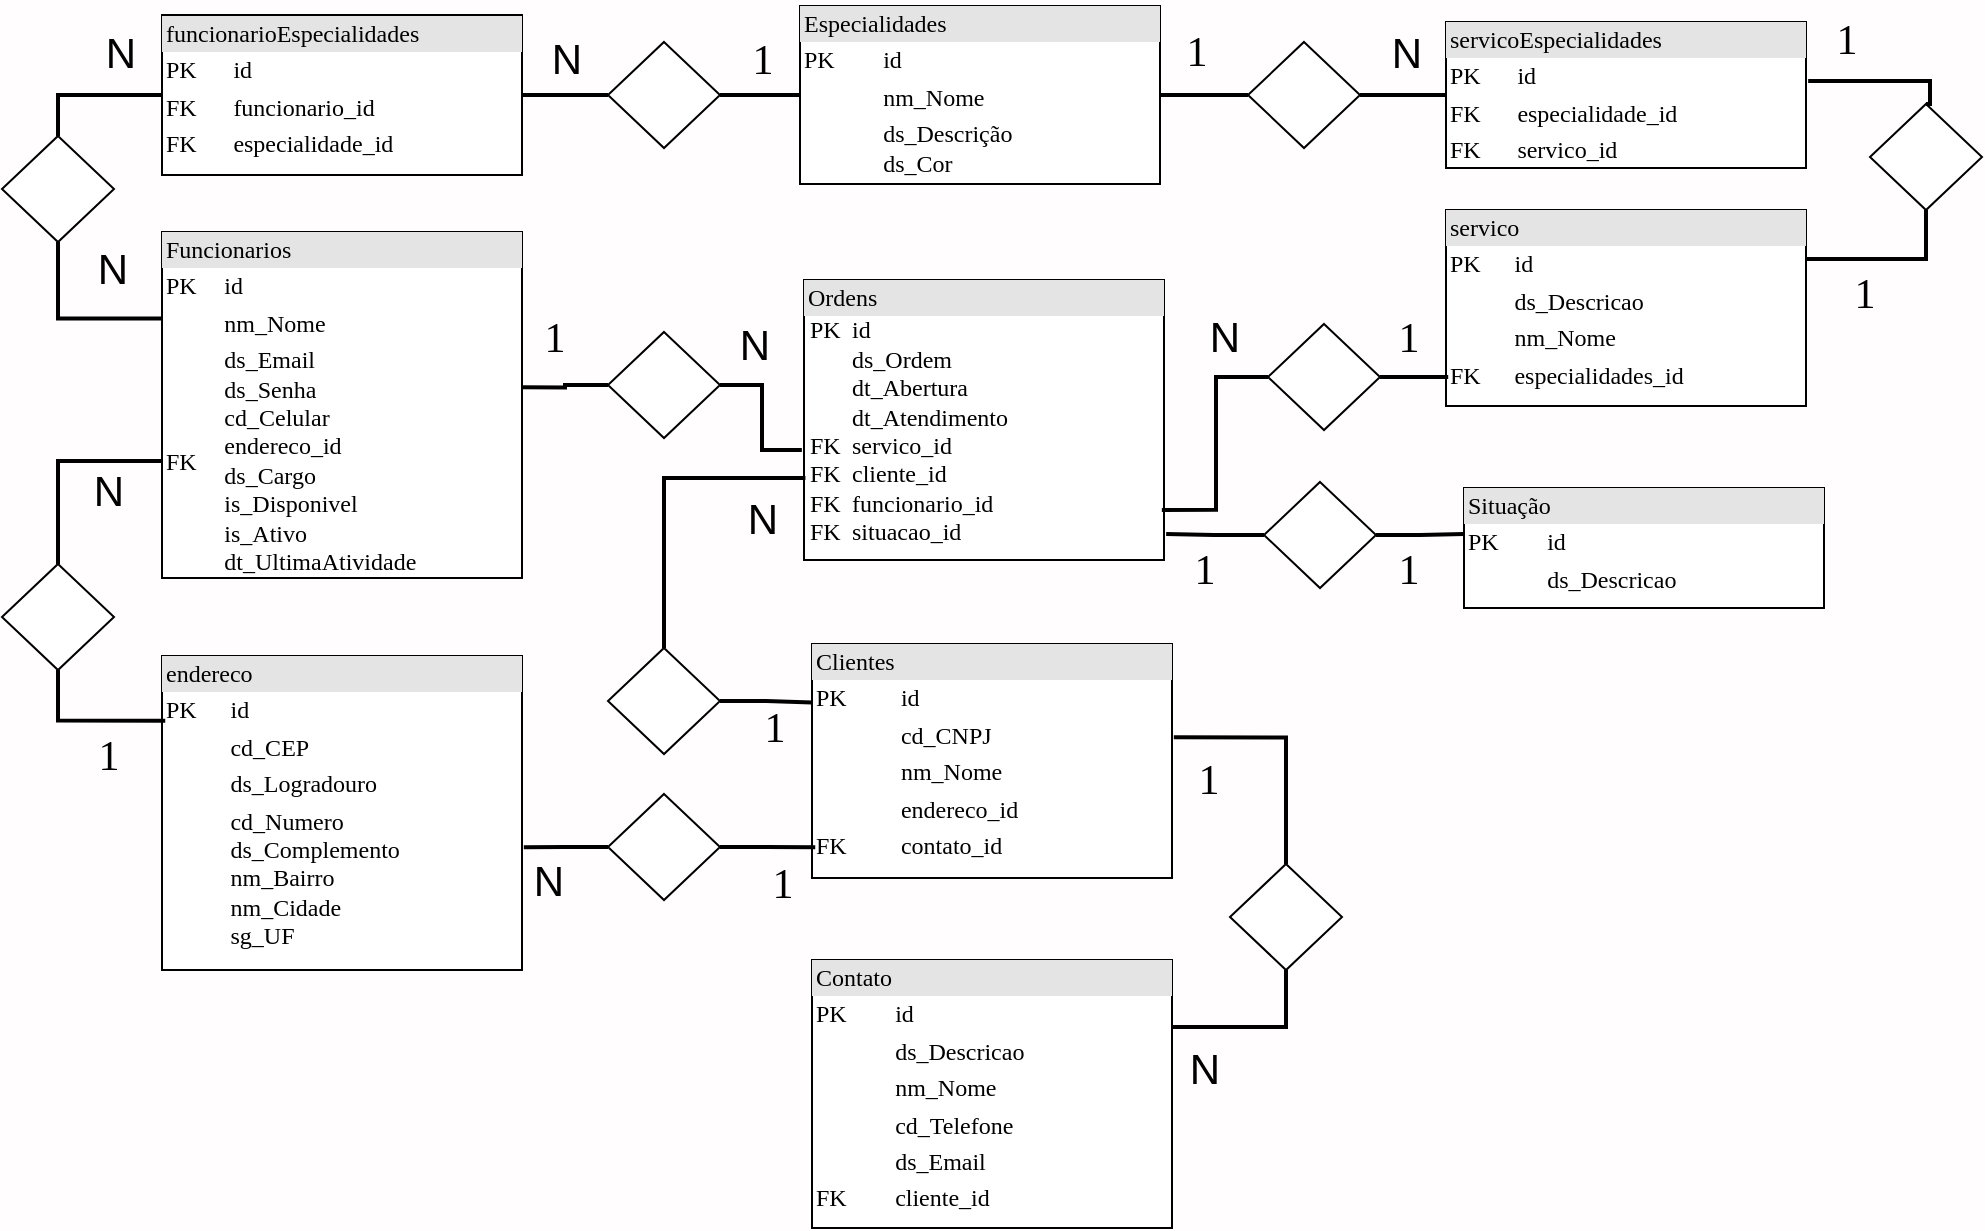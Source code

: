<mxfile version="24.7.16">
  <diagram name="Página-1" id="74GLTB2vqmmj7NhmQDI3">
    <mxGraphModel dx="1732" dy="573" grid="0" gridSize="10" guides="1" tooltips="1" connect="1" arrows="1" fold="1" page="0" pageScale="1" pageWidth="827" pageHeight="1169" background="#FFFDFE" math="0" shadow="0">
      <root>
        <mxCell id="0" />
        <mxCell id="1" parent="0" />
        <mxCell id="-mUKGB88UWc1St8DoL5Q-1" value="&lt;div style=&quot;box-sizing:border-box;width:100%;background:#e4e4e4;padding:2px;&quot;&gt;Funcionarios&lt;/div&gt;&lt;table style=&quot;width:100%;font-size:1em;&quot; cellpadding=&quot;2&quot; cellspacing=&quot;0&quot;&gt;&lt;tbody&gt;&lt;tr&gt;&lt;td&gt;PK&lt;/td&gt;&lt;td&gt;id&lt;br&gt;&lt;/td&gt;&lt;/tr&gt;&lt;tr&gt;&lt;td&gt;&lt;br&gt;&lt;/td&gt;&lt;td&gt;nm_Nome&lt;/td&gt;&lt;/tr&gt;&lt;tr&gt;&lt;td&gt;FK&lt;br&gt;&lt;br&gt;&lt;/td&gt;&lt;td&gt;ds_Email&lt;br&gt;ds_Senha&lt;br&gt;cd_Celular&lt;br&gt;endereco_id&lt;br&gt;ds_Cargo&lt;br&gt;is_Disponivel&lt;br&gt;is_Ativo&lt;br&gt;dt_UltimaAtividade&lt;br&gt;&lt;br&gt;&lt;/td&gt;&lt;/tr&gt;&lt;/tbody&gt;&lt;/table&gt;" style="verticalAlign=top;align=left;overflow=fill;html=1;rounded=0;shadow=0;comic=0;labelBackgroundColor=none;strokeWidth=1;fontFamily=Verdana;fontSize=12" parent="1" vertex="1">
          <mxGeometry x="-100" y="136" width="180" height="173" as="geometry" />
        </mxCell>
        <mxCell id="-mUKGB88UWc1St8DoL5Q-2" value="&lt;div style=&quot;box-sizing: border-box ; width: 100% ; background: #e4e4e4 ; padding: 2px&quot;&gt;Especialidades&lt;/div&gt;&lt;table style=&quot;width: 100% ; font-size: 1em&quot; cellpadding=&quot;2&quot; cellspacing=&quot;0&quot;&gt;&lt;tbody&gt;&lt;tr&gt;&lt;td&gt;PK&lt;/td&gt;&lt;td&gt;id&lt;/td&gt;&lt;/tr&gt;&lt;tr&gt;&lt;td&gt;&lt;br&gt;&lt;/td&gt;&lt;td&gt;nm_Nome&lt;/td&gt;&lt;/tr&gt;&lt;tr&gt;&lt;td&gt;&lt;/td&gt;&lt;td&gt;ds_Descrição&lt;br&gt;ds_Cor&lt;/td&gt;&lt;/tr&gt;&lt;tr&gt;&lt;td&gt;&lt;/td&gt;&lt;td&gt;&lt;br&gt;&lt;/td&gt;&lt;/tr&gt;&lt;/tbody&gt;&lt;/table&gt;" style="verticalAlign=top;align=left;overflow=fill;html=1;rounded=0;shadow=0;comic=0;labelBackgroundColor=none;strokeWidth=1;fontFamily=Verdana;fontSize=12" parent="1" vertex="1">
          <mxGeometry x="219" y="23" width="180" height="89" as="geometry" />
        </mxCell>
        <mxCell id="-mUKGB88UWc1St8DoL5Q-3" value="&lt;div style=&quot;box-sizing: border-box ; width: 100% ; background: #e4e4e4 ; padding: 2px&quot;&gt;Clientes&lt;/div&gt;&lt;table style=&quot;width: 100% ; font-size: 1em&quot; cellpadding=&quot;2&quot; cellspacing=&quot;0&quot;&gt;&lt;tbody&gt;&lt;tr&gt;&lt;td&gt;PK&lt;/td&gt;&lt;td&gt;id&lt;/td&gt;&lt;/tr&gt;&lt;tr&gt;&lt;td&gt;&lt;br&gt;&lt;/td&gt;&lt;td&gt;cd_CNPJ&lt;/td&gt;&lt;/tr&gt;&lt;tr&gt;&lt;td&gt;&lt;/td&gt;&lt;td&gt;nm_Nome&lt;/td&gt;&lt;/tr&gt;&lt;tr&gt;&lt;td&gt;&lt;br&gt;&lt;/td&gt;&lt;td&gt;endereco_id&lt;/td&gt;&lt;/tr&gt;&lt;tr&gt;&lt;td&gt;FK&lt;/td&gt;&lt;td&gt;contato_id&lt;/td&gt;&lt;/tr&gt;&lt;/tbody&gt;&lt;/table&gt;" style="verticalAlign=top;align=left;overflow=fill;html=1;rounded=0;shadow=0;comic=0;labelBackgroundColor=none;strokeWidth=1;fontFamily=Verdana;fontSize=12" parent="1" vertex="1">
          <mxGeometry x="225" y="342" width="180" height="117" as="geometry" />
        </mxCell>
        <mxCell id="-mUKGB88UWc1St8DoL5Q-6" value="&lt;div style=&quot;box-sizing:border-box;width:100%;background:#e4e4e4;padding:2px;&quot;&gt;Situação&lt;/div&gt;&lt;table style=&quot;width:100%;font-size:1em;&quot; cellpadding=&quot;2&quot; cellspacing=&quot;0&quot;&gt;&lt;tbody&gt;&lt;tr&gt;&lt;td&gt;PK&lt;/td&gt;&lt;td&gt;id&lt;/td&gt;&lt;/tr&gt;&lt;tr&gt;&lt;td&gt;&lt;br&gt;&lt;/td&gt;&lt;td&gt;ds_Descricao&lt;/td&gt;&lt;/tr&gt;&lt;tr&gt;&lt;td&gt;&lt;/td&gt;&lt;td&gt;&lt;br&gt;&lt;/td&gt;&lt;/tr&gt;&lt;/tbody&gt;&lt;/table&gt;" style="verticalAlign=top;align=left;overflow=fill;html=1;rounded=0;shadow=0;comic=0;labelBackgroundColor=none;strokeWidth=1;fontFamily=Verdana;fontSize=12" parent="1" vertex="1">
          <mxGeometry x="551" y="264" width="180" height="60" as="geometry" />
        </mxCell>
        <mxCell id="-mUKGB88UWc1St8DoL5Q-8" value="&lt;div style=&quot;box-sizing:border-box;width:100%;background:#e4e4e4;padding:2px;&quot;&gt;servico&lt;/div&gt;&lt;table style=&quot;width:100%;font-size:1em;&quot; cellpadding=&quot;2&quot; cellspacing=&quot;0&quot;&gt;&lt;tbody&gt;&lt;tr&gt;&lt;td&gt;PK&lt;/td&gt;&lt;td&gt;id&lt;/td&gt;&lt;/tr&gt;&lt;tr&gt;&lt;td&gt;&lt;br&gt;&lt;/td&gt;&lt;td&gt;ds_Descricao&lt;/td&gt;&lt;/tr&gt;&lt;tr&gt;&lt;td&gt;&lt;br&gt;&lt;/td&gt;&lt;td&gt;nm_Nome&lt;/td&gt;&lt;/tr&gt;&lt;tr&gt;&lt;td&gt;FK&lt;/td&gt;&lt;td&gt;especialidades_id&lt;/td&gt;&lt;/tr&gt;&lt;tr&gt;&lt;td&gt;&lt;/td&gt;&lt;td&gt;&lt;br&gt;&lt;/td&gt;&lt;/tr&gt;&lt;/tbody&gt;&lt;/table&gt;" style="verticalAlign=top;align=left;overflow=fill;html=1;rounded=0;shadow=0;comic=0;labelBackgroundColor=none;strokeWidth=1;fontFamily=Verdana;fontSize=12" parent="1" vertex="1">
          <mxGeometry x="542" y="125" width="180" height="98" as="geometry" />
        </mxCell>
        <mxCell id="-mUKGB88UWc1St8DoL5Q-9" style="edgeStyle=orthogonalEdgeStyle;rounded=0;orthogonalLoop=1;jettySize=auto;html=1;exitX=0.5;exitY=1;exitDx=0;exitDy=0;" parent="1" source="-mUKGB88UWc1St8DoL5Q-8" target="-mUKGB88UWc1St8DoL5Q-8" edge="1">
          <mxGeometry relative="1" as="geometry" />
        </mxCell>
        <mxCell id="-mUKGB88UWc1St8DoL5Q-11" value="&lt;div style=&quot;box-sizing:border-box;width:100%;background:#e4e4e4;padding:2px;&quot;&gt;funcionarioEspecialidades&lt;/div&gt;&lt;table style=&quot;width:100%;font-size:1em;&quot; cellpadding=&quot;2&quot; cellspacing=&quot;0&quot;&gt;&lt;tbody&gt;&lt;tr&gt;&lt;td&gt;PK&lt;/td&gt;&lt;td&gt;id&lt;/td&gt;&lt;/tr&gt;&lt;tr&gt;&lt;td&gt;FK&lt;/td&gt;&lt;td&gt;funcionario_id&lt;/td&gt;&lt;/tr&gt;&lt;tr&gt;&lt;td&gt;FK&lt;/td&gt;&lt;td&gt;especialidade_id&lt;/td&gt;&lt;/tr&gt;&lt;/tbody&gt;&lt;/table&gt;" style="verticalAlign=top;align=left;overflow=fill;html=1;rounded=0;shadow=0;comic=0;labelBackgroundColor=none;strokeWidth=1;fontFamily=Verdana;fontSize=12" parent="1" vertex="1">
          <mxGeometry x="-100" y="27.5" width="180" height="80" as="geometry" />
        </mxCell>
        <mxCell id="-mUKGB88UWc1St8DoL5Q-14" value="&lt;div style=&quot;box-sizing:border-box;width:100%;background:#e4e4e4;padding:2px;&quot;&gt;servicoEspecialidades&lt;/div&gt;&lt;table style=&quot;width:100%;font-size:1em;&quot; cellpadding=&quot;2&quot; cellspacing=&quot;0&quot;&gt;&lt;tbody&gt;&lt;tr&gt;&lt;td&gt;PK&lt;/td&gt;&lt;td&gt;id&lt;/td&gt;&lt;/tr&gt;&lt;tr&gt;&lt;td&gt;FK&lt;/td&gt;&lt;td&gt;especialidade_id&lt;/td&gt;&lt;/tr&gt;&lt;tr&gt;&lt;td&gt;FK&lt;/td&gt;&lt;td&gt;servico_id&lt;/td&gt;&lt;/tr&gt;&lt;/tbody&gt;&lt;/table&gt;" style="verticalAlign=top;align=left;overflow=fill;html=1;rounded=0;shadow=0;comic=0;labelBackgroundColor=none;strokeWidth=1;fontFamily=Verdana;fontSize=12" parent="1" vertex="1">
          <mxGeometry x="542" y="31" width="180" height="73" as="geometry" />
        </mxCell>
        <mxCell id="-mUKGB88UWc1St8DoL5Q-19" value="&lt;div style=&quot;box-sizing:border-box;width:100%;background:#e4e4e4;padding:2px;&quot;&gt;endereco&lt;/div&gt;&lt;table style=&quot;width:100%;font-size:1em;&quot; cellpadding=&quot;2&quot; cellspacing=&quot;0&quot;&gt;&lt;tbody&gt;&lt;tr&gt;&lt;td&gt;PK&lt;/td&gt;&lt;td&gt;id&lt;/td&gt;&lt;/tr&gt;&lt;tr&gt;&lt;td&gt;&lt;br&gt;&lt;/td&gt;&lt;td&gt;cd_CEP&lt;/td&gt;&lt;/tr&gt;&lt;tr&gt;&lt;td&gt;&lt;br&gt;&lt;/td&gt;&lt;td&gt;ds_Logradouro&lt;/td&gt;&lt;/tr&gt;&lt;tr&gt;&lt;td&gt;&lt;br&gt;&lt;/td&gt;&lt;td&gt;cd_Numero&lt;br&gt;ds_Complemento&lt;br&gt;nm_Bairro&lt;br&gt;nm_Cidade&lt;br&gt;sg_UF&lt;/td&gt;&lt;/tr&gt;&lt;tr&gt;&lt;td&gt;&lt;/td&gt;&lt;td&gt;&lt;br&gt;&lt;/td&gt;&lt;/tr&gt;&lt;/tbody&gt;&lt;/table&gt;" style="verticalAlign=top;align=left;overflow=fill;html=1;rounded=0;shadow=0;comic=0;labelBackgroundColor=none;strokeWidth=1;fontFamily=Verdana;fontSize=12" parent="1" vertex="1">
          <mxGeometry x="-100" y="348" width="180" height="157" as="geometry" />
        </mxCell>
        <mxCell id="-mUKGB88UWc1St8DoL5Q-21" value="&lt;div style=&quot;box-sizing:border-box;width:100%;background:#e4e4e4;padding:2px;&quot;&gt;Ordens&lt;/div&gt;&amp;nbsp;PK&lt;span style=&quot;white-space: pre;&quot;&gt;&#x9;&lt;/span&gt;id&lt;div&gt;&lt;span style=&quot;background-color: initial; white-space-collapse: preserve;&quot;&gt;&#x9;&lt;/span&gt;&lt;span style=&quot;background-color: initial;&quot;&gt;ds_Ordem&lt;/span&gt;&lt;br&gt;&lt;/div&gt;&lt;div&gt;&lt;span style=&quot;white-space: pre;&quot;&gt;&#x9;&lt;/span&gt;dt_Abertura&lt;br&gt;&lt;/div&gt;&lt;div&gt;&lt;span style=&quot;white-space: pre;&quot;&gt;&#x9;&lt;/span&gt;dt_Atendimento&lt;/div&gt;&lt;div&gt;&lt;div&gt;&amp;nbsp;FK&lt;span style=&quot;white-space-collapse: preserve;&quot;&gt;&#x9;&lt;/span&gt;servico_id&lt;/div&gt;&lt;div&gt;&amp;nbsp;FK&lt;span style=&quot;white-space-collapse: preserve;&quot;&gt;&#x9;&lt;/span&gt;cliente_id&lt;br&gt;&lt;/div&gt;&lt;div&gt;&amp;nbsp;FK&lt;span style=&quot;white-space-collapse: preserve;&quot;&gt;&#x9;&lt;/span&gt;funcionario_id&lt;/div&gt;&lt;div&gt;&amp;nbsp;FK&lt;span style=&quot;white-space-collapse: preserve;&quot;&gt;&#x9;&lt;/span&gt;situacao_id&lt;/div&gt;&lt;div&gt;&lt;br&gt;&lt;/div&gt;&lt;table style=&quot;width:100%;font-size:1em;&quot; cellpadding=&quot;2&quot; cellspacing=&quot;0&quot;&gt;&lt;tbody&gt;&lt;/tbody&gt;&lt;/table&gt;&lt;/div&gt;" style="verticalAlign=top;align=left;overflow=fill;html=1;rounded=0;shadow=0;comic=0;labelBackgroundColor=none;strokeWidth=1;fontFamily=Verdana;fontSize=12" parent="1" vertex="1">
          <mxGeometry x="221" y="160" width="180" height="140" as="geometry" />
        </mxCell>
        <mxCell id="-mUKGB88UWc1St8DoL5Q-44" style="edgeStyle=none;shape=connector;curved=1;rounded=0;orthogonalLoop=1;jettySize=auto;html=1;exitX=0;exitY=0.5;exitDx=0;exitDy=0;entryX=1;entryY=0.5;entryDx=0;entryDy=0;strokeColor=default;strokeWidth=2;align=center;verticalAlign=middle;fontFamily=Architects Daughter;fontSource=https%3A%2F%2Ffonts.googleapis.com%2Fcss%3Ffamily%3DArchitects%2BDaughter;fontSize=16;fontColor=default;labelBackgroundColor=default;endArrow=none;flowAnimation=0;sourcePerimeterSpacing=8;targetPerimeterSpacing=8;endFill=0;" parent="1" source="-mUKGB88UWc1St8DoL5Q-24" target="-mUKGB88UWc1St8DoL5Q-11" edge="1">
          <mxGeometry relative="1" as="geometry" />
        </mxCell>
        <mxCell id="-mUKGB88UWc1St8DoL5Q-24" value="" style="rhombus;whiteSpace=wrap;html=1;fontFamily=Architects Daughter;fontSource=https%3A%2F%2Ffonts.googleapis.com%2Fcss%3Ffamily%3DArchitects%2BDaughter;" parent="1" vertex="1">
          <mxGeometry x="123" y="41" width="56" height="53" as="geometry" />
        </mxCell>
        <mxCell id="-mUKGB88UWc1St8DoL5Q-32" value="&lt;font face=&quot;Helvetica&quot; style=&quot;font-size: 21px;&quot;&gt;N&lt;/font&gt;" style="text;html=1;align=center;verticalAlign=middle;resizable=0;points=[];autosize=1;strokeColor=none;fillColor=none;fontSize=21;fontFamily=Architects Daughter;fontSource=https%3A%2F%2Ffonts.googleapis.com%2Fcss%3Ffamily%3DArchitects%2BDaughter;" parent="1" vertex="1">
          <mxGeometry x="85" y="31" width="33" height="38" as="geometry" />
        </mxCell>
        <mxCell id="-mUKGB88UWc1St8DoL5Q-40" style="edgeStyle=none;curved=1;rounded=0;orthogonalLoop=1;jettySize=auto;html=1;fontFamily=Architects Daughter;fontSource=https%3A%2F%2Ffonts.googleapis.com%2Fcss%3Ffamily%3DArchitects%2BDaughter;fontSize=16;endArrow=none;sourcePerimeterSpacing=8;targetPerimeterSpacing=8;entryX=0;entryY=0.5;entryDx=0;entryDy=0;strokeWidth=2;flowAnimation=0;exitX=1;exitY=0.5;exitDx=0;exitDy=0;endFill=0;" parent="1" source="-mUKGB88UWc1St8DoL5Q-24" target="-mUKGB88UWc1St8DoL5Q-2" edge="1">
          <mxGeometry relative="1" as="geometry">
            <mxPoint x="219" y="76" as="targetPoint" />
          </mxGeometry>
        </mxCell>
        <mxCell id="-mUKGB88UWc1St8DoL5Q-46" style="edgeStyle=none;shape=connector;curved=1;rounded=0;orthogonalLoop=1;jettySize=auto;html=1;exitX=0;exitY=0.5;exitDx=0;exitDy=0;entryX=1;entryY=0.5;entryDx=0;entryDy=0;strokeColor=default;strokeWidth=2;align=center;verticalAlign=middle;fontFamily=Architects Daughter;fontSource=https%3A%2F%2Ffonts.googleapis.com%2Fcss%3Ffamily%3DArchitects%2BDaughter;fontSize=16;fontColor=default;labelBackgroundColor=default;endArrow=none;flowAnimation=0;sourcePerimeterSpacing=8;targetPerimeterSpacing=8;endFill=0;" parent="1" source="-mUKGB88UWc1St8DoL5Q-45" target="-mUKGB88UWc1St8DoL5Q-2" edge="1">
          <mxGeometry relative="1" as="geometry" />
        </mxCell>
        <mxCell id="-mUKGB88UWc1St8DoL5Q-47" style="edgeStyle=none;shape=connector;curved=1;rounded=0;orthogonalLoop=1;jettySize=auto;html=1;exitX=1;exitY=0.5;exitDx=0;exitDy=0;entryX=0;entryY=0.5;entryDx=0;entryDy=0;strokeColor=default;strokeWidth=2;align=center;verticalAlign=middle;fontFamily=Architects Daughter;fontSource=https%3A%2F%2Ffonts.googleapis.com%2Fcss%3Ffamily%3DArchitects%2BDaughter;fontSize=16;fontColor=default;labelBackgroundColor=default;endArrow=none;flowAnimation=0;sourcePerimeterSpacing=8;targetPerimeterSpacing=8;startSize=14;endSize=14;endFill=0;" parent="1" source="-mUKGB88UWc1St8DoL5Q-45" target="-mUKGB88UWc1St8DoL5Q-14" edge="1">
          <mxGeometry relative="1" as="geometry" />
        </mxCell>
        <mxCell id="-mUKGB88UWc1St8DoL5Q-45" value="" style="rhombus;whiteSpace=wrap;html=1;fontFamily=Architects Daughter;fontSource=https%3A%2F%2Ffonts.googleapis.com%2Fcss%3Ffamily%3DArchitects%2BDaughter;" parent="1" vertex="1">
          <mxGeometry x="443" y="41" width="56" height="53" as="geometry" />
        </mxCell>
        <mxCell id="-mUKGB88UWc1St8DoL5Q-50" style="edgeStyle=orthogonalEdgeStyle;shape=connector;rounded=0;orthogonalLoop=1;jettySize=auto;html=1;strokeColor=default;strokeWidth=2;align=center;verticalAlign=middle;fontFamily=Architects Daughter;fontSource=https%3A%2F%2Ffonts.googleapis.com%2Fcss%3Ffamily%3DArchitects%2BDaughter;fontSize=16;fontColor=default;labelBackgroundColor=default;endArrow=none;endFill=0;flowAnimation=0;sourcePerimeterSpacing=8;targetPerimeterSpacing=8;entryX=0;entryY=0.5;entryDx=0;entryDy=0;exitX=0.5;exitY=0;exitDx=0;exitDy=0;" parent="1" source="-mUKGB88UWc1St8DoL5Q-49" target="-mUKGB88UWc1St8DoL5Q-11" edge="1">
          <mxGeometry relative="1" as="geometry">
            <mxPoint x="-134" y="48" as="targetPoint" />
          </mxGeometry>
        </mxCell>
        <mxCell id="-mUKGB88UWc1St8DoL5Q-52" style="edgeStyle=orthogonalEdgeStyle;shape=connector;rounded=0;orthogonalLoop=1;jettySize=auto;html=1;exitX=0.5;exitY=1;exitDx=0;exitDy=0;entryX=0;entryY=0.25;entryDx=0;entryDy=0;strokeColor=default;strokeWidth=2;align=center;verticalAlign=middle;fontFamily=Architects Daughter;fontSource=https%3A%2F%2Ffonts.googleapis.com%2Fcss%3Ffamily%3DArchitects%2BDaughter;fontSize=16;fontColor=default;labelBackgroundColor=default;endArrow=none;endFill=0;flowAnimation=0;sourcePerimeterSpacing=8;targetPerimeterSpacing=8;" parent="1" source="-mUKGB88UWc1St8DoL5Q-49" target="-mUKGB88UWc1St8DoL5Q-1" edge="1">
          <mxGeometry relative="1" as="geometry" />
        </mxCell>
        <mxCell id="-mUKGB88UWc1St8DoL5Q-49" value="" style="rhombus;whiteSpace=wrap;html=1;fontFamily=Architects Daughter;fontSource=https%3A%2F%2Ffonts.googleapis.com%2Fcss%3Ffamily%3DArchitects%2BDaughter;" parent="1" vertex="1">
          <mxGeometry x="-180" y="88" width="56" height="53" as="geometry" />
        </mxCell>
        <mxCell id="-mUKGB88UWc1St8DoL5Q-53" value="&lt;font face=&quot;Helvetica&quot; style=&quot;font-size: 21px;&quot;&gt;N&lt;/font&gt;" style="text;html=1;align=center;verticalAlign=middle;resizable=0;points=[];autosize=1;strokeColor=none;fillColor=none;fontSize=21;fontFamily=Architects Daughter;fontSource=https%3A%2F%2Ffonts.googleapis.com%2Fcss%3Ffamily%3DArchitects%2BDaughter;" parent="1" vertex="1">
          <mxGeometry x="-138" y="27.5" width="33" height="38" as="geometry" />
        </mxCell>
        <mxCell id="-mUKGB88UWc1St8DoL5Q-54" value="&lt;font face=&quot;Helvetica&quot; style=&quot;font-size: 21px;&quot;&gt;N&lt;/font&gt;" style="text;html=1;align=center;verticalAlign=middle;resizable=0;points=[];autosize=1;strokeColor=none;fillColor=none;fontSize=21;fontFamily=Architects Daughter;fontSource=https%3A%2F%2Ffonts.googleapis.com%2Fcss%3Ffamily%3DArchitects%2BDaughter;" parent="1" vertex="1">
          <mxGeometry x="-142" y="136" width="33" height="38" as="geometry" />
        </mxCell>
        <mxCell id="-mUKGB88UWc1St8DoL5Q-55" value="&lt;font face=&quot;Verdana&quot;&gt;1&lt;/font&gt;" style="text;html=1;align=center;verticalAlign=middle;resizable=0;points=[];autosize=1;strokeColor=none;fillColor=none;fontSize=21;fontFamily=Architects Daughter;fontSource=https%3A%2F%2Ffonts.googleapis.com%2Fcss%3Ffamily%3DArchitects%2BDaughter;" parent="1" vertex="1">
          <mxGeometry x="184" y="30" width="31" height="39" as="geometry" />
        </mxCell>
        <mxCell id="-mUKGB88UWc1St8DoL5Q-57" value="" style="rhombus;whiteSpace=wrap;html=1;fontFamily=Architects Daughter;fontSource=https%3A%2F%2Ffonts.googleapis.com%2Fcss%3Ffamily%3DArchitects%2BDaughter;" parent="1" vertex="1">
          <mxGeometry x="123" y="186" width="56" height="53" as="geometry" />
        </mxCell>
        <mxCell id="-mUKGB88UWc1St8DoL5Q-60" value="&lt;font face=&quot;Helvetica&quot; style=&quot;font-size: 21px;&quot;&gt;N&lt;/font&gt;" style="text;html=1;align=center;verticalAlign=middle;resizable=0;points=[];autosize=1;strokeColor=none;fillColor=none;fontSize=21;fontFamily=Architects Daughter;fontSource=https%3A%2F%2Ffonts.googleapis.com%2Fcss%3Ffamily%3DArchitects%2BDaughter;" parent="1" vertex="1">
          <mxGeometry x="179" y="174" width="33" height="38" as="geometry" />
        </mxCell>
        <mxCell id="-mUKGB88UWc1St8DoL5Q-61" value="&lt;font face=&quot;Verdana&quot;&gt;1&lt;/font&gt;" style="text;html=1;align=center;verticalAlign=middle;resizable=0;points=[];autosize=1;strokeColor=none;fillColor=none;fontSize=21;fontFamily=Architects Daughter;fontSource=https%3A%2F%2Ffonts.googleapis.com%2Fcss%3Ffamily%3DArchitects%2BDaughter;" parent="1" vertex="1">
          <mxGeometry x="80" y="169" width="31" height="39" as="geometry" />
        </mxCell>
        <mxCell id="-mUKGB88UWc1St8DoL5Q-62" value="&lt;font face=&quot;Helvetica&quot; style=&quot;font-size: 21px;&quot;&gt;N&lt;/font&gt;" style="text;html=1;align=center;verticalAlign=middle;resizable=0;points=[];autosize=1;strokeColor=none;fillColor=none;fontSize=21;fontFamily=Architects Daughter;fontSource=https%3A%2F%2Ffonts.googleapis.com%2Fcss%3Ffamily%3DArchitects%2BDaughter;" parent="1" vertex="1">
          <mxGeometry x="505" y="27.5" width="33" height="38" as="geometry" />
        </mxCell>
        <mxCell id="-mUKGB88UWc1St8DoL5Q-63" value="&lt;font face=&quot;Verdana&quot;&gt;1&lt;/font&gt;" style="text;html=1;align=center;verticalAlign=middle;resizable=0;points=[];autosize=1;strokeColor=none;fillColor=none;fontSize=21;fontFamily=Architects Daughter;fontSource=https%3A%2F%2Ffonts.googleapis.com%2Fcss%3Ffamily%3DArchitects%2BDaughter;" parent="1" vertex="1">
          <mxGeometry x="401" y="26.5" width="31" height="39" as="geometry" />
        </mxCell>
        <mxCell id="-mUKGB88UWc1St8DoL5Q-64" value="" style="rhombus;whiteSpace=wrap;html=1;fontFamily=Architects Daughter;fontSource=https%3A%2F%2Ffonts.googleapis.com%2Fcss%3Ffamily%3DArchitects%2BDaughter;" parent="1" vertex="1">
          <mxGeometry x="754" y="72" width="56" height="53" as="geometry" />
        </mxCell>
        <mxCell id="-mUKGB88UWc1St8DoL5Q-65" style="edgeStyle=orthogonalEdgeStyle;shape=connector;rounded=0;orthogonalLoop=1;jettySize=auto;html=1;exitX=0.5;exitY=0;exitDx=0;exitDy=0;entryX=1.006;entryY=0.404;entryDx=0;entryDy=0;entryPerimeter=0;strokeColor=default;strokeWidth=2;align=center;verticalAlign=middle;fontFamily=Architects Daughter;fontSource=https%3A%2F%2Ffonts.googleapis.com%2Fcss%3Ffamily%3DArchitects%2BDaughter;fontSize=16;fontColor=default;labelBackgroundColor=default;endArrow=none;endFill=0;flowAnimation=0;sourcePerimeterSpacing=8;targetPerimeterSpacing=8;" parent="1" source="-mUKGB88UWc1St8DoL5Q-64" target="-mUKGB88UWc1St8DoL5Q-14" edge="1">
          <mxGeometry relative="1" as="geometry">
            <Array as="points">
              <mxPoint x="784" y="61" />
            </Array>
          </mxGeometry>
        </mxCell>
        <mxCell id="-mUKGB88UWc1St8DoL5Q-66" style="edgeStyle=orthogonalEdgeStyle;shape=connector;rounded=0;orthogonalLoop=1;jettySize=auto;html=1;exitX=0.5;exitY=1;exitDx=0;exitDy=0;strokeColor=default;strokeWidth=2;align=center;verticalAlign=middle;fontFamily=Architects Daughter;fontSource=https%3A%2F%2Ffonts.googleapis.com%2Fcss%3Ffamily%3DArchitects%2BDaughter;fontSize=16;fontColor=default;labelBackgroundColor=default;endArrow=none;endFill=0;flowAnimation=0;sourcePerimeterSpacing=8;targetPerimeterSpacing=8;entryX=1;entryY=0.25;entryDx=0;entryDy=0;" parent="1" source="-mUKGB88UWc1St8DoL5Q-64" target="-mUKGB88UWc1St8DoL5Q-8" edge="1">
          <mxGeometry relative="1" as="geometry" />
        </mxCell>
        <mxCell id="-mUKGB88UWc1St8DoL5Q-69" value="&lt;font face=&quot;Verdana&quot;&gt;1&lt;/font&gt;" style="text;html=1;align=center;verticalAlign=middle;resizable=0;points=[];autosize=1;strokeColor=none;fillColor=none;fontSize=21;fontFamily=Architects Daughter;fontSource=https%3A%2F%2Ffonts.googleapis.com%2Fcss%3Ffamily%3DArchitects%2BDaughter;" parent="1" vertex="1">
          <mxGeometry x="726" y="20" width="31" height="39" as="geometry" />
        </mxCell>
        <mxCell id="-mUKGB88UWc1St8DoL5Q-70" value="&lt;font face=&quot;Verdana&quot;&gt;1&lt;/font&gt;" style="text;html=1;align=center;verticalAlign=middle;resizable=0;points=[];autosize=1;strokeColor=none;fillColor=none;fontSize=21;fontFamily=Architects Daughter;fontSource=https%3A%2F%2Ffonts.googleapis.com%2Fcss%3Ffamily%3DArchitects%2BDaughter;" parent="1" vertex="1">
          <mxGeometry x="735" y="147" width="31" height="39" as="geometry" />
        </mxCell>
        <mxCell id="-mUKGB88UWc1St8DoL5Q-71" value="" style="rhombus;whiteSpace=wrap;html=1;fontFamily=Architects Daughter;fontSource=https%3A%2F%2Ffonts.googleapis.com%2Fcss%3Ffamily%3DArchitects%2BDaughter;" parent="1" vertex="1">
          <mxGeometry x="453" y="182" width="56" height="53" as="geometry" />
        </mxCell>
        <mxCell id="-mUKGB88UWc1St8DoL5Q-72" value="" style="rhombus;whiteSpace=wrap;html=1;fontFamily=Architects Daughter;fontSource=https%3A%2F%2Ffonts.googleapis.com%2Fcss%3Ffamily%3DArchitects%2BDaughter;" parent="1" vertex="1">
          <mxGeometry x="451" y="261" width="56" height="53" as="geometry" />
        </mxCell>
        <mxCell id="-mUKGB88UWc1St8DoL5Q-73" style="edgeStyle=orthogonalEdgeStyle;shape=connector;rounded=0;orthogonalLoop=1;jettySize=auto;html=1;exitX=1;exitY=0.5;exitDx=0;exitDy=0;entryX=0;entryY=0.383;entryDx=0;entryDy=0;entryPerimeter=0;strokeColor=default;strokeWidth=2;align=center;verticalAlign=middle;fontFamily=Architects Daughter;fontSource=https%3A%2F%2Ffonts.googleapis.com%2Fcss%3Ffamily%3DArchitects%2BDaughter;fontSize=16;fontColor=default;labelBackgroundColor=default;endArrow=none;endFill=0;flowAnimation=0;sourcePerimeterSpacing=8;targetPerimeterSpacing=8;" parent="1" source="-mUKGB88UWc1St8DoL5Q-72" target="-mUKGB88UWc1St8DoL5Q-6" edge="1">
          <mxGeometry relative="1" as="geometry" />
        </mxCell>
        <mxCell id="-mUKGB88UWc1St8DoL5Q-79" value="&lt;font face=&quot;Verdana&quot;&gt;1&lt;/font&gt;" style="text;html=1;align=center;verticalAlign=middle;resizable=0;points=[];autosize=1;strokeColor=none;fillColor=none;fontSize=21;fontFamily=Architects Daughter;fontSource=https%3A%2F%2Ffonts.googleapis.com%2Fcss%3Ffamily%3DArchitects%2BDaughter;" parent="1" vertex="1">
          <mxGeometry x="507" y="169" width="31" height="39" as="geometry" />
        </mxCell>
        <mxCell id="-mUKGB88UWc1St8DoL5Q-80" value="&lt;font face=&quot;Helvetica&quot; style=&quot;font-size: 21px;&quot;&gt;N&lt;/font&gt;" style="text;html=1;align=center;verticalAlign=middle;resizable=0;points=[];autosize=1;strokeColor=none;fillColor=none;fontSize=21;fontFamily=Architects Daughter;fontSource=https%3A%2F%2Ffonts.googleapis.com%2Fcss%3Ffamily%3DArchitects%2BDaughter;" parent="1" vertex="1">
          <mxGeometry x="414" y="170" width="33" height="38" as="geometry" />
        </mxCell>
        <mxCell id="-mUKGB88UWc1St8DoL5Q-82" value="&lt;font face=&quot;Verdana&quot;&gt;1&lt;/font&gt;" style="text;html=1;align=center;verticalAlign=middle;resizable=0;points=[];autosize=1;strokeColor=none;fillColor=none;fontSize=21;fontFamily=Architects Daughter;fontSource=https%3A%2F%2Ffonts.googleapis.com%2Fcss%3Ffamily%3DArchitects%2BDaughter;" parent="1" vertex="1">
          <mxGeometry x="405" y="285" width="31" height="39" as="geometry" />
        </mxCell>
        <mxCell id="-mUKGB88UWc1St8DoL5Q-83" value="&lt;font face=&quot;Verdana&quot;&gt;1&lt;/font&gt;" style="text;html=1;align=center;verticalAlign=middle;resizable=0;points=[];autosize=1;strokeColor=none;fillColor=none;fontSize=21;fontFamily=Architects Daughter;fontSource=https%3A%2F%2Ffonts.googleapis.com%2Fcss%3Ffamily%3DArchitects%2BDaughter;" parent="1" vertex="1">
          <mxGeometry x="507" y="285" width="31" height="39" as="geometry" />
        </mxCell>
        <mxCell id="-mUKGB88UWc1St8DoL5Q-119" style="edgeStyle=orthogonalEdgeStyle;shape=connector;rounded=0;orthogonalLoop=1;jettySize=auto;html=1;exitX=0.5;exitY=1;exitDx=0;exitDy=0;entryX=1;entryY=0.25;entryDx=0;entryDy=0;strokeColor=default;strokeWidth=2;align=center;verticalAlign=middle;fontFamily=Architects Daughter;fontSource=https%3A%2F%2Ffonts.googleapis.com%2Fcss%3Ffamily%3DArchitects%2BDaughter;fontSize=16;fontColor=default;labelBackgroundColor=default;endArrow=none;endFill=0;flowAnimation=0;sourcePerimeterSpacing=8;targetPerimeterSpacing=8;" parent="1" source="-mUKGB88UWc1St8DoL5Q-84" target="-mUKGB88UWc1St8DoL5Q-116" edge="1">
          <mxGeometry relative="1" as="geometry" />
        </mxCell>
        <mxCell id="-mUKGB88UWc1St8DoL5Q-84" value="" style="rhombus;whiteSpace=wrap;html=1;fontFamily=Architects Daughter;fontSource=https%3A%2F%2Ffonts.googleapis.com%2Fcss%3Ffamily%3DArchitects%2BDaughter;" parent="1" vertex="1">
          <mxGeometry x="434" y="452" width="56" height="53" as="geometry" />
        </mxCell>
        <mxCell id="-mUKGB88UWc1St8DoL5Q-85" value="" style="rhombus;whiteSpace=wrap;html=1;fontFamily=Architects Daughter;fontSource=https%3A%2F%2Ffonts.googleapis.com%2Fcss%3Ffamily%3DArchitects%2BDaughter;" parent="1" vertex="1">
          <mxGeometry x="123" y="417" width="56" height="53" as="geometry" />
        </mxCell>
        <mxCell id="-mUKGB88UWc1St8DoL5Q-96" style="edgeStyle=orthogonalEdgeStyle;shape=connector;rounded=0;orthogonalLoop=1;jettySize=auto;html=1;exitX=1;exitY=0.5;exitDx=0;exitDy=0;entryX=0;entryY=0.25;entryDx=0;entryDy=0;strokeColor=default;strokeWidth=2;align=center;verticalAlign=middle;fontFamily=Architects Daughter;fontSource=https%3A%2F%2Ffonts.googleapis.com%2Fcss%3Ffamily%3DArchitects%2BDaughter;fontSize=16;fontColor=default;labelBackgroundColor=default;endArrow=none;endFill=0;flowAnimation=0;sourcePerimeterSpacing=8;targetPerimeterSpacing=8;" parent="1" source="-mUKGB88UWc1St8DoL5Q-86" target="-mUKGB88UWc1St8DoL5Q-3" edge="1">
          <mxGeometry relative="1" as="geometry" />
        </mxCell>
        <mxCell id="-mUKGB88UWc1St8DoL5Q-86" value="" style="rhombus;whiteSpace=wrap;html=1;fontFamily=Architects Daughter;fontSource=https%3A%2F%2Ffonts.googleapis.com%2Fcss%3Ffamily%3DArchitects%2BDaughter;" parent="1" vertex="1">
          <mxGeometry x="123" y="344" width="56" height="53" as="geometry" />
        </mxCell>
        <mxCell id="-mUKGB88UWc1St8DoL5Q-88" style="edgeStyle=orthogonalEdgeStyle;shape=connector;rounded=0;orthogonalLoop=1;jettySize=auto;html=1;exitX=0.5;exitY=0;exitDx=0;exitDy=0;entryX=1.005;entryY=0.399;entryDx=0;entryDy=0;entryPerimeter=0;strokeColor=default;strokeWidth=2;align=center;verticalAlign=middle;fontFamily=Architects Daughter;fontSource=https%3A%2F%2Ffonts.googleapis.com%2Fcss%3Ffamily%3DArchitects%2BDaughter;fontSize=16;fontColor=default;labelBackgroundColor=default;endArrow=none;endFill=0;flowAnimation=0;sourcePerimeterSpacing=8;targetPerimeterSpacing=8;" parent="1" source="-mUKGB88UWc1St8DoL5Q-84" target="-mUKGB88UWc1St8DoL5Q-3" edge="1">
          <mxGeometry relative="1" as="geometry" />
        </mxCell>
        <mxCell id="-mUKGB88UWc1St8DoL5Q-89" style="edgeStyle=orthogonalEdgeStyle;shape=connector;rounded=0;orthogonalLoop=1;jettySize=auto;html=1;exitX=1;exitY=0.5;exitDx=0;exitDy=0;entryX=0.009;entryY=0.869;entryDx=0;entryDy=0;entryPerimeter=0;strokeColor=default;strokeWidth=2;align=center;verticalAlign=middle;fontFamily=Architects Daughter;fontSource=https%3A%2F%2Ffonts.googleapis.com%2Fcss%3Ffamily%3DArchitects%2BDaughter;fontSize=16;fontColor=default;labelBackgroundColor=default;endArrow=none;endFill=0;flowAnimation=0;sourcePerimeterSpacing=8;targetPerimeterSpacing=8;" parent="1" source="-mUKGB88UWc1St8DoL5Q-85" target="-mUKGB88UWc1St8DoL5Q-3" edge="1">
          <mxGeometry relative="1" as="geometry" />
        </mxCell>
        <mxCell id="-mUKGB88UWc1St8DoL5Q-91" style="edgeStyle=orthogonalEdgeStyle;shape=connector;rounded=0;orthogonalLoop=1;jettySize=auto;html=1;exitX=0;exitY=0.5;exitDx=0;exitDy=0;entryX=1.005;entryY=0.609;entryDx=0;entryDy=0;entryPerimeter=0;strokeColor=default;strokeWidth=2;align=center;verticalAlign=middle;fontFamily=Architects Daughter;fontSource=https%3A%2F%2Ffonts.googleapis.com%2Fcss%3Ffamily%3DArchitects%2BDaughter;fontSize=16;fontColor=default;labelBackgroundColor=default;endArrow=none;endFill=0;flowAnimation=0;sourcePerimeterSpacing=8;targetPerimeterSpacing=8;" parent="1" source="-mUKGB88UWc1St8DoL5Q-85" target="-mUKGB88UWc1St8DoL5Q-19" edge="1">
          <mxGeometry relative="1" as="geometry" />
        </mxCell>
        <mxCell id="-mUKGB88UWc1St8DoL5Q-94" style="edgeStyle=orthogonalEdgeStyle;shape=connector;rounded=0;orthogonalLoop=1;jettySize=auto;html=1;exitX=0.5;exitY=1;exitDx=0;exitDy=0;strokeColor=default;strokeWidth=2;align=center;verticalAlign=middle;fontFamily=Architects Daughter;fontSource=https%3A%2F%2Ffonts.googleapis.com%2Fcss%3Ffamily%3DArchitects%2BDaughter;fontSize=16;fontColor=default;labelBackgroundColor=default;endArrow=none;endFill=0;flowAnimation=0;sourcePerimeterSpacing=8;targetPerimeterSpacing=8;entryX=0.009;entryY=0.206;entryDx=0;entryDy=0;entryPerimeter=0;" parent="1" source="-mUKGB88UWc1St8DoL5Q-92" target="-mUKGB88UWc1St8DoL5Q-19" edge="1">
          <mxGeometry relative="1" as="geometry" />
        </mxCell>
        <mxCell id="-mUKGB88UWc1St8DoL5Q-92" value="" style="rhombus;whiteSpace=wrap;html=1;fontFamily=Architects Daughter;fontSource=https%3A%2F%2Ffonts.googleapis.com%2Fcss%3Ffamily%3DArchitects%2BDaughter;" parent="1" vertex="1">
          <mxGeometry x="-180" y="302" width="56" height="53" as="geometry" />
        </mxCell>
        <mxCell id="-mUKGB88UWc1St8DoL5Q-95" style="edgeStyle=orthogonalEdgeStyle;shape=connector;rounded=0;orthogonalLoop=1;jettySize=auto;html=1;exitX=0.5;exitY=0;exitDx=0;exitDy=0;entryX=0;entryY=0.662;entryDx=0;entryDy=0;entryPerimeter=0;strokeColor=default;strokeWidth=2;align=center;verticalAlign=middle;fontFamily=Architects Daughter;fontSource=https%3A%2F%2Ffonts.googleapis.com%2Fcss%3Ffamily%3DArchitects%2BDaughter;fontSize=16;fontColor=default;labelBackgroundColor=default;endArrow=none;endFill=0;flowAnimation=0;sourcePerimeterSpacing=8;targetPerimeterSpacing=8;" parent="1" source="-mUKGB88UWc1St8DoL5Q-92" target="-mUKGB88UWc1St8DoL5Q-1" edge="1">
          <mxGeometry relative="1" as="geometry" />
        </mxCell>
        <mxCell id="-mUKGB88UWc1St8DoL5Q-97" style="edgeStyle=orthogonalEdgeStyle;shape=connector;rounded=0;orthogonalLoop=1;jettySize=auto;html=1;exitX=0.5;exitY=0;exitDx=0;exitDy=0;entryX=0.004;entryY=0.707;entryDx=0;entryDy=0;entryPerimeter=0;strokeColor=default;strokeWidth=2;align=center;verticalAlign=middle;fontFamily=Architects Daughter;fontSource=https%3A%2F%2Ffonts.googleapis.com%2Fcss%3Ffamily%3DArchitects%2BDaughter;fontSize=16;fontColor=default;labelBackgroundColor=default;endArrow=none;endFill=0;flowAnimation=0;sourcePerimeterSpacing=8;targetPerimeterSpacing=8;" parent="1" source="-mUKGB88UWc1St8DoL5Q-86" target="-mUKGB88UWc1St8DoL5Q-21" edge="1">
          <mxGeometry relative="1" as="geometry" />
        </mxCell>
        <mxCell id="-mUKGB88UWc1St8DoL5Q-99" style="edgeStyle=orthogonalEdgeStyle;shape=connector;rounded=0;orthogonalLoop=1;jettySize=auto;html=1;exitX=0;exitY=0.5;exitDx=0;exitDy=0;entryX=1.006;entryY=0.907;entryDx=0;entryDy=0;entryPerimeter=0;strokeColor=default;strokeWidth=2;align=center;verticalAlign=middle;fontFamily=Architects Daughter;fontSource=https%3A%2F%2Ffonts.googleapis.com%2Fcss%3Ffamily%3DArchitects%2BDaughter;fontSize=16;fontColor=default;labelBackgroundColor=default;endArrow=none;endFill=0;flowAnimation=0;sourcePerimeterSpacing=8;targetPerimeterSpacing=8;" parent="1" source="-mUKGB88UWc1St8DoL5Q-72" target="-mUKGB88UWc1St8DoL5Q-21" edge="1">
          <mxGeometry relative="1" as="geometry" />
        </mxCell>
        <mxCell id="-mUKGB88UWc1St8DoL5Q-101" style="edgeStyle=orthogonalEdgeStyle;shape=connector;rounded=0;orthogonalLoop=1;jettySize=auto;html=1;exitX=0;exitY=0.5;exitDx=0;exitDy=0;strokeColor=default;strokeWidth=2;align=center;verticalAlign=middle;fontFamily=Architects Daughter;fontSource=https%3A%2F%2Ffonts.googleapis.com%2Fcss%3Ffamily%3DArchitects%2BDaughter;fontSize=16;fontColor=default;labelBackgroundColor=default;endArrow=none;endFill=0;flowAnimation=0;sourcePerimeterSpacing=8;targetPerimeterSpacing=8;entryX=0.998;entryY=0.449;entryDx=0;entryDy=0;entryPerimeter=0;" parent="1" source="-mUKGB88UWc1St8DoL5Q-57" target="-mUKGB88UWc1St8DoL5Q-1" edge="1">
          <mxGeometry relative="1" as="geometry">
            <mxPoint x="80" y="216" as="targetPoint" />
          </mxGeometry>
        </mxCell>
        <mxCell id="-mUKGB88UWc1St8DoL5Q-102" style="edgeStyle=orthogonalEdgeStyle;shape=connector;rounded=0;orthogonalLoop=1;jettySize=auto;html=1;exitX=1;exitY=0.5;exitDx=0;exitDy=0;entryX=-0.006;entryY=0.607;entryDx=0;entryDy=0;entryPerimeter=0;strokeColor=default;strokeWidth=2;align=center;verticalAlign=middle;fontFamily=Architects Daughter;fontSource=https%3A%2F%2Ffonts.googleapis.com%2Fcss%3Ffamily%3DArchitects%2BDaughter;fontSize=16;fontColor=default;labelBackgroundColor=default;endArrow=none;endFill=0;flowAnimation=0;sourcePerimeterSpacing=8;targetPerimeterSpacing=8;" parent="1" source="-mUKGB88UWc1St8DoL5Q-57" target="-mUKGB88UWc1St8DoL5Q-21" edge="1">
          <mxGeometry relative="1" as="geometry" />
        </mxCell>
        <mxCell id="-mUKGB88UWc1St8DoL5Q-105" style="edgeStyle=orthogonalEdgeStyle;shape=connector;rounded=0;orthogonalLoop=1;jettySize=auto;html=1;exitX=1;exitY=0.5;exitDx=0;exitDy=0;entryX=0.006;entryY=0.857;entryDx=0;entryDy=0;entryPerimeter=0;strokeColor=default;strokeWidth=2;align=center;verticalAlign=middle;fontFamily=Architects Daughter;fontSource=https%3A%2F%2Ffonts.googleapis.com%2Fcss%3Ffamily%3DArchitects%2BDaughter;fontSize=16;fontColor=default;labelBackgroundColor=default;endArrow=none;endFill=0;flowAnimation=0;sourcePerimeterSpacing=8;targetPerimeterSpacing=8;" parent="1" source="-mUKGB88UWc1St8DoL5Q-71" target="-mUKGB88UWc1St8DoL5Q-8" edge="1">
          <mxGeometry relative="1" as="geometry" />
        </mxCell>
        <mxCell id="-mUKGB88UWc1St8DoL5Q-106" style="edgeStyle=orthogonalEdgeStyle;shape=connector;rounded=0;orthogonalLoop=1;jettySize=auto;html=1;exitX=0;exitY=0.5;exitDx=0;exitDy=0;entryX=0.994;entryY=0.821;entryDx=0;entryDy=0;entryPerimeter=0;strokeColor=default;strokeWidth=2;align=center;verticalAlign=middle;fontFamily=Architects Daughter;fontSource=https%3A%2F%2Ffonts.googleapis.com%2Fcss%3Ffamily%3DArchitects%2BDaughter;fontSize=16;fontColor=default;labelBackgroundColor=default;endArrow=none;endFill=0;flowAnimation=0;sourcePerimeterSpacing=8;targetPerimeterSpacing=8;" parent="1" source="-mUKGB88UWc1St8DoL5Q-71" target="-mUKGB88UWc1St8DoL5Q-21" edge="1">
          <mxGeometry relative="1" as="geometry" />
        </mxCell>
        <mxCell id="-mUKGB88UWc1St8DoL5Q-108" value="&lt;font face=&quot;Verdana&quot;&gt;1&lt;/font&gt;" style="text;html=1;align=center;verticalAlign=middle;resizable=0;points=[];autosize=1;strokeColor=none;fillColor=none;fontSize=21;fontFamily=Architects Daughter;fontSource=https%3A%2F%2Ffonts.googleapis.com%2Fcss%3Ffamily%3DArchitects%2BDaughter;" parent="1" vertex="1">
          <mxGeometry x="407" y="390" width="31" height="39" as="geometry" />
        </mxCell>
        <mxCell id="-mUKGB88UWc1St8DoL5Q-109" value="&lt;font face=&quot;Helvetica&quot; style=&quot;font-size: 21px;&quot;&gt;N&lt;/font&gt;" style="text;html=1;align=center;verticalAlign=middle;resizable=0;points=[];autosize=1;strokeColor=none;fillColor=none;fontSize=21;fontFamily=Architects Daughter;fontSource=https%3A%2F%2Ffonts.googleapis.com%2Fcss%3Ffamily%3DArchitects%2BDaughter;" parent="1" vertex="1">
          <mxGeometry x="404" y="536" width="33" height="38" as="geometry" />
        </mxCell>
        <mxCell id="-mUKGB88UWc1St8DoL5Q-110" value="&lt;font face=&quot;Helvetica&quot; style=&quot;font-size: 21px;&quot;&gt;N&lt;/font&gt;" style="text;html=1;align=center;verticalAlign=middle;resizable=0;points=[];autosize=1;strokeColor=none;fillColor=none;fontSize=21;fontFamily=Architects Daughter;fontSource=https%3A%2F%2Ffonts.googleapis.com%2Fcss%3Ffamily%3DArchitects%2BDaughter;" parent="1" vertex="1">
          <mxGeometry x="76" y="442" width="33" height="38" as="geometry" />
        </mxCell>
        <mxCell id="-mUKGB88UWc1St8DoL5Q-111" value="&lt;span style=&quot;font-family: Verdana;&quot;&gt;1&lt;/span&gt;" style="text;html=1;align=center;verticalAlign=middle;resizable=0;points=[];autosize=1;strokeColor=none;fillColor=none;fontSize=21;fontFamily=Architects Daughter;fontSource=https%3A%2F%2Ffonts.googleapis.com%2Fcss%3Ffamily%3DArchitects%2BDaughter;" parent="1" vertex="1">
          <mxGeometry x="194" y="442" width="31" height="39" as="geometry" />
        </mxCell>
        <mxCell id="-mUKGB88UWc1St8DoL5Q-112" value="&lt;font face=&quot;Helvetica&quot; style=&quot;font-size: 21px;&quot;&gt;N&lt;/font&gt;" style="text;html=1;align=center;verticalAlign=middle;resizable=0;points=[];autosize=1;strokeColor=none;fillColor=none;fontSize=21;fontFamily=Architects Daughter;fontSource=https%3A%2F%2Ffonts.googleapis.com%2Fcss%3Ffamily%3DArchitects%2BDaughter;" parent="1" vertex="1">
          <mxGeometry x="183" y="261" width="33" height="38" as="geometry" />
        </mxCell>
        <mxCell id="-mUKGB88UWc1St8DoL5Q-113" value="&lt;span style=&quot;font-family: Verdana;&quot;&gt;1&lt;/span&gt;" style="text;html=1;align=center;verticalAlign=middle;resizable=0;points=[];autosize=1;strokeColor=none;fillColor=none;fontSize=21;fontFamily=Architects Daughter;fontSource=https%3A%2F%2Ffonts.googleapis.com%2Fcss%3Ffamily%3DArchitects%2BDaughter;" parent="1" vertex="1">
          <mxGeometry x="190" y="364" width="31" height="39" as="geometry" />
        </mxCell>
        <mxCell id="-mUKGB88UWc1St8DoL5Q-114" value="&lt;font face=&quot;Helvetica&quot; style=&quot;font-size: 21px;&quot;&gt;N&lt;/font&gt;" style="text;html=1;align=center;verticalAlign=middle;resizable=0;points=[];autosize=1;strokeColor=none;fillColor=none;fontSize=21;fontFamily=Architects Daughter;fontSource=https%3A%2F%2Ffonts.googleapis.com%2Fcss%3Ffamily%3DArchitects%2BDaughter;" parent="1" vertex="1">
          <mxGeometry x="-144" y="247" width="33" height="38" as="geometry" />
        </mxCell>
        <mxCell id="-mUKGB88UWc1St8DoL5Q-115" value="&lt;span style=&quot;font-family: Verdana;&quot;&gt;1&lt;/span&gt;" style="text;html=1;align=center;verticalAlign=middle;resizable=0;points=[];autosize=1;strokeColor=none;fillColor=none;fontSize=21;fontFamily=Architects Daughter;fontSource=https%3A%2F%2Ffonts.googleapis.com%2Fcss%3Ffamily%3DArchitects%2BDaughter;" parent="1" vertex="1">
          <mxGeometry x="-143" y="378" width="31" height="39" as="geometry" />
        </mxCell>
        <mxCell id="-mUKGB88UWc1St8DoL5Q-116" value="&lt;div style=&quot;box-sizing: border-box ; width: 100% ; background: #e4e4e4 ; padding: 2px&quot;&gt;Contato&lt;/div&gt;&lt;table style=&quot;width: 100% ; font-size: 1em&quot; cellpadding=&quot;2&quot; cellspacing=&quot;0&quot;&gt;&lt;tbody&gt;&lt;tr&gt;&lt;td&gt;PK&lt;/td&gt;&lt;td&gt;id&lt;/td&gt;&lt;/tr&gt;&lt;tr&gt;&lt;td&gt;&lt;br&gt;&lt;/td&gt;&lt;td&gt;ds_Descricao&lt;/td&gt;&lt;/tr&gt;&lt;tr&gt;&lt;td&gt;&lt;br&gt;&lt;/td&gt;&lt;td&gt;nm_Nome&lt;/td&gt;&lt;/tr&gt;&lt;tr&gt;&lt;td&gt;&lt;br&gt;&lt;/td&gt;&lt;td&gt;cd_Telefone&lt;br&gt;&lt;/td&gt;&lt;/tr&gt;&lt;tr&gt;&lt;td&gt;&lt;br&gt;&lt;/td&gt;&lt;td&gt;ds_Email&lt;/td&gt;&lt;/tr&gt;&lt;tr&gt;&lt;td&gt;FK&lt;/td&gt;&lt;td&gt;cliente_id&lt;/td&gt;&lt;/tr&gt;&lt;/tbody&gt;&lt;/table&gt;" style="verticalAlign=top;align=left;overflow=fill;html=1;rounded=0;shadow=0;comic=0;labelBackgroundColor=none;strokeWidth=1;fontFamily=Verdana;fontSize=12" parent="1" vertex="1">
          <mxGeometry x="225" y="500" width="180" height="134" as="geometry" />
        </mxCell>
      </root>
    </mxGraphModel>
  </diagram>
</mxfile>
